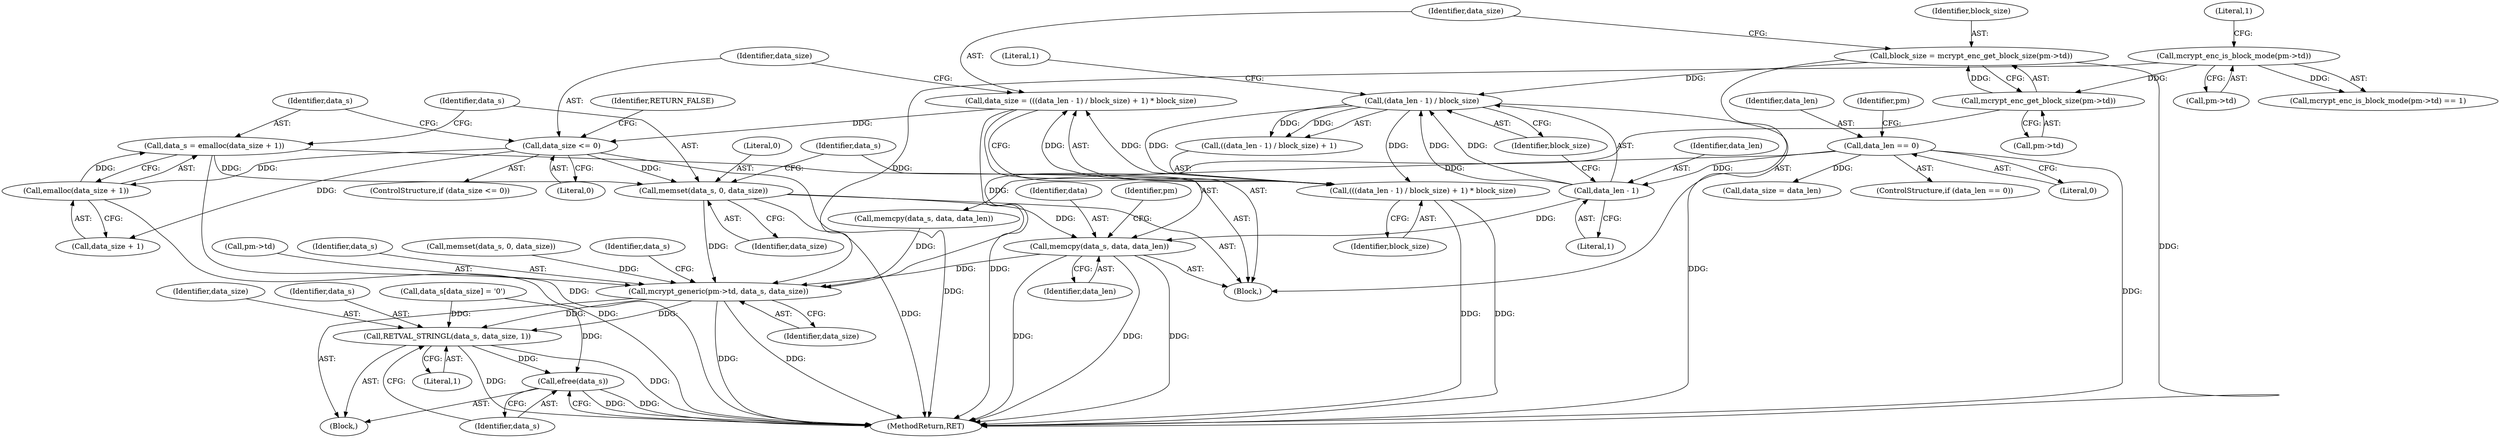 digraph "0_php-src_6c5211a0cef0cc2854eaa387e0eb036e012904d0?w=1_1@API" {
"1000161" [label="(Call,memcpy(data_s, data, data_len))"];
"1000157" [label="(Call,memset(data_s, 0, data_size))"];
"1000151" [label="(Call,data_s = emalloc(data_size + 1))"];
"1000153" [label="(Call,emalloc(data_size + 1))"];
"1000146" [label="(Call,data_size <= 0)"];
"1000134" [label="(Call,data_size = (((data_len - 1) / block_size) + 1) * block_size)"];
"1000136" [label="(Call,(((data_len - 1) / block_size) + 1) * block_size)"];
"1000138" [label="(Call,(data_len - 1) / block_size)"];
"1000139" [label="(Call,data_len - 1)"];
"1000116" [label="(Call,data_len == 0)"];
"1000128" [label="(Call,block_size = mcrypt_enc_get_block_size(pm->td))"];
"1000130" [label="(Call,mcrypt_enc_get_block_size(pm->td))"];
"1000122" [label="(Call,mcrypt_enc_is_block_mode(pm->td))"];
"1000184" [label="(Call,mcrypt_generic(pm->td, data_s, data_size))"];
"1000195" [label="(Call,RETVAL_STRINGL(data_s, data_size, 1))"];
"1000199" [label="(Call,efree(data_s))"];
"1000116" [label="(Call,data_len == 0)"];
"1000130" [label="(Call,mcrypt_enc_get_block_size(pm->td))"];
"1000189" [label="(Identifier,data_size)"];
"1000184" [label="(Call,mcrypt_generic(pm->td, data_s, data_size))"];
"1000142" [label="(Identifier,block_size)"];
"1000117" [label="(Identifier,data_len)"];
"1000138" [label="(Call,(data_len - 1) / block_size)"];
"1000145" [label="(ControlStructure,if (data_size <= 0))"];
"1000199" [label="(Call,efree(data_s))"];
"1000163" [label="(Identifier,data)"];
"1000151" [label="(Call,data_s = emalloc(data_size + 1))"];
"1000157" [label="(Call,memset(data_s, 0, data_size))"];
"1000197" [label="(Identifier,data_size)"];
"1000136" [label="(Call,(((data_len - 1) / block_size) + 1) * block_size)"];
"1000167" [label="(Call,data_size = data_len)"];
"1000115" [label="(ControlStructure,if (data_len == 0))"];
"1000144" [label="(Identifier,block_size)"];
"1000180" [label="(Call,memcpy(data_s, data, data_len))"];
"1000196" [label="(Identifier,data_s)"];
"1000127" [label="(Block,)"];
"1000124" [label="(Identifier,pm)"];
"1000118" [label="(Literal,0)"];
"1000141" [label="(Literal,1)"];
"1000135" [label="(Identifier,data_size)"];
"1000129" [label="(Identifier,block_size)"];
"1000123" [label="(Call,pm->td)"];
"1000190" [label="(Call,data_s[data_size] = '\0')"];
"1000186" [label="(Identifier,pm)"];
"1000147" [label="(Identifier,data_size)"];
"1000137" [label="(Call,((data_len - 1) / block_size) + 1)"];
"1000176" [label="(Call,memset(data_s, 0, data_size))"];
"1000152" [label="(Identifier,data_s)"];
"1000150" [label="(Identifier,RETURN_FALSE)"];
"1000131" [label="(Call,pm->td)"];
"1000200" [label="(Identifier,data_s)"];
"1000159" [label="(Literal,0)"];
"1000128" [label="(Call,block_size = mcrypt_enc_get_block_size(pm->td))"];
"1000198" [label="(Literal,1)"];
"1000161" [label="(Call,memcpy(data_s, data, data_len))"];
"1000192" [label="(Identifier,data_s)"];
"1000158" [label="(Identifier,data_s)"];
"1000195" [label="(Call,RETVAL_STRINGL(data_s, data_size, 1))"];
"1000185" [label="(Call,pm->td)"];
"1000201" [label="(MethodReturn,RET)"];
"1000134" [label="(Call,data_size = (((data_len - 1) / block_size) + 1) * block_size)"];
"1000148" [label="(Literal,0)"];
"1000139" [label="(Call,data_len - 1)"];
"1000122" [label="(Call,mcrypt_enc_is_block_mode(pm->td))"];
"1000164" [label="(Identifier,data_len)"];
"1000162" [label="(Identifier,data_s)"];
"1000160" [label="(Identifier,data_size)"];
"1000154" [label="(Call,data_size + 1)"];
"1000143" [label="(Literal,1)"];
"1000121" [label="(Call,mcrypt_enc_is_block_mode(pm->td) == 1)"];
"1000146" [label="(Call,data_size <= 0)"];
"1000126" [label="(Literal,1)"];
"1000153" [label="(Call,emalloc(data_size + 1))"];
"1000105" [label="(Block,)"];
"1000140" [label="(Identifier,data_len)"];
"1000188" [label="(Identifier,data_s)"];
"1000161" -> "1000127"  [label="AST: "];
"1000161" -> "1000164"  [label="CFG: "];
"1000162" -> "1000161"  [label="AST: "];
"1000163" -> "1000161"  [label="AST: "];
"1000164" -> "1000161"  [label="AST: "];
"1000186" -> "1000161"  [label="CFG: "];
"1000161" -> "1000201"  [label="DDG: "];
"1000161" -> "1000201"  [label="DDG: "];
"1000161" -> "1000201"  [label="DDG: "];
"1000157" -> "1000161"  [label="DDG: "];
"1000139" -> "1000161"  [label="DDG: "];
"1000161" -> "1000184"  [label="DDG: "];
"1000157" -> "1000127"  [label="AST: "];
"1000157" -> "1000160"  [label="CFG: "];
"1000158" -> "1000157"  [label="AST: "];
"1000159" -> "1000157"  [label="AST: "];
"1000160" -> "1000157"  [label="AST: "];
"1000162" -> "1000157"  [label="CFG: "];
"1000157" -> "1000201"  [label="DDG: "];
"1000151" -> "1000157"  [label="DDG: "];
"1000146" -> "1000157"  [label="DDG: "];
"1000157" -> "1000184"  [label="DDG: "];
"1000151" -> "1000127"  [label="AST: "];
"1000151" -> "1000153"  [label="CFG: "];
"1000152" -> "1000151"  [label="AST: "];
"1000153" -> "1000151"  [label="AST: "];
"1000158" -> "1000151"  [label="CFG: "];
"1000151" -> "1000201"  [label="DDG: "];
"1000153" -> "1000151"  [label="DDG: "];
"1000153" -> "1000154"  [label="CFG: "];
"1000154" -> "1000153"  [label="AST: "];
"1000153" -> "1000201"  [label="DDG: "];
"1000146" -> "1000153"  [label="DDG: "];
"1000146" -> "1000145"  [label="AST: "];
"1000146" -> "1000148"  [label="CFG: "];
"1000147" -> "1000146"  [label="AST: "];
"1000148" -> "1000146"  [label="AST: "];
"1000150" -> "1000146"  [label="CFG: "];
"1000152" -> "1000146"  [label="CFG: "];
"1000146" -> "1000201"  [label="DDG: "];
"1000134" -> "1000146"  [label="DDG: "];
"1000146" -> "1000154"  [label="DDG: "];
"1000134" -> "1000127"  [label="AST: "];
"1000134" -> "1000136"  [label="CFG: "];
"1000135" -> "1000134"  [label="AST: "];
"1000136" -> "1000134"  [label="AST: "];
"1000147" -> "1000134"  [label="CFG: "];
"1000134" -> "1000201"  [label="DDG: "];
"1000136" -> "1000134"  [label="DDG: "];
"1000136" -> "1000134"  [label="DDG: "];
"1000136" -> "1000144"  [label="CFG: "];
"1000137" -> "1000136"  [label="AST: "];
"1000144" -> "1000136"  [label="AST: "];
"1000136" -> "1000201"  [label="DDG: "];
"1000136" -> "1000201"  [label="DDG: "];
"1000138" -> "1000136"  [label="DDG: "];
"1000138" -> "1000136"  [label="DDG: "];
"1000138" -> "1000137"  [label="AST: "];
"1000138" -> "1000142"  [label="CFG: "];
"1000139" -> "1000138"  [label="AST: "];
"1000142" -> "1000138"  [label="AST: "];
"1000143" -> "1000138"  [label="CFG: "];
"1000138" -> "1000201"  [label="DDG: "];
"1000138" -> "1000137"  [label="DDG: "];
"1000138" -> "1000137"  [label="DDG: "];
"1000139" -> "1000138"  [label="DDG: "];
"1000139" -> "1000138"  [label="DDG: "];
"1000128" -> "1000138"  [label="DDG: "];
"1000139" -> "1000141"  [label="CFG: "];
"1000140" -> "1000139"  [label="AST: "];
"1000141" -> "1000139"  [label="AST: "];
"1000142" -> "1000139"  [label="CFG: "];
"1000116" -> "1000139"  [label="DDG: "];
"1000116" -> "1000115"  [label="AST: "];
"1000116" -> "1000118"  [label="CFG: "];
"1000117" -> "1000116"  [label="AST: "];
"1000118" -> "1000116"  [label="AST: "];
"1000124" -> "1000116"  [label="CFG: "];
"1000116" -> "1000201"  [label="DDG: "];
"1000116" -> "1000167"  [label="DDG: "];
"1000116" -> "1000180"  [label="DDG: "];
"1000128" -> "1000127"  [label="AST: "];
"1000128" -> "1000130"  [label="CFG: "];
"1000129" -> "1000128"  [label="AST: "];
"1000130" -> "1000128"  [label="AST: "];
"1000135" -> "1000128"  [label="CFG: "];
"1000128" -> "1000201"  [label="DDG: "];
"1000130" -> "1000128"  [label="DDG: "];
"1000130" -> "1000131"  [label="CFG: "];
"1000131" -> "1000130"  [label="AST: "];
"1000122" -> "1000130"  [label="DDG: "];
"1000130" -> "1000184"  [label="DDG: "];
"1000122" -> "1000121"  [label="AST: "];
"1000122" -> "1000123"  [label="CFG: "];
"1000123" -> "1000122"  [label="AST: "];
"1000126" -> "1000122"  [label="CFG: "];
"1000122" -> "1000121"  [label="DDG: "];
"1000122" -> "1000184"  [label="DDG: "];
"1000184" -> "1000105"  [label="AST: "];
"1000184" -> "1000189"  [label="CFG: "];
"1000185" -> "1000184"  [label="AST: "];
"1000188" -> "1000184"  [label="AST: "];
"1000189" -> "1000184"  [label="AST: "];
"1000192" -> "1000184"  [label="CFG: "];
"1000184" -> "1000201"  [label="DDG: "];
"1000184" -> "1000201"  [label="DDG: "];
"1000180" -> "1000184"  [label="DDG: "];
"1000176" -> "1000184"  [label="DDG: "];
"1000184" -> "1000195"  [label="DDG: "];
"1000184" -> "1000195"  [label="DDG: "];
"1000195" -> "1000105"  [label="AST: "];
"1000195" -> "1000198"  [label="CFG: "];
"1000196" -> "1000195"  [label="AST: "];
"1000197" -> "1000195"  [label="AST: "];
"1000198" -> "1000195"  [label="AST: "];
"1000200" -> "1000195"  [label="CFG: "];
"1000195" -> "1000201"  [label="DDG: "];
"1000195" -> "1000201"  [label="DDG: "];
"1000190" -> "1000195"  [label="DDG: "];
"1000195" -> "1000199"  [label="DDG: "];
"1000199" -> "1000105"  [label="AST: "];
"1000199" -> "1000200"  [label="CFG: "];
"1000200" -> "1000199"  [label="AST: "];
"1000201" -> "1000199"  [label="CFG: "];
"1000199" -> "1000201"  [label="DDG: "];
"1000199" -> "1000201"  [label="DDG: "];
"1000190" -> "1000199"  [label="DDG: "];
}
